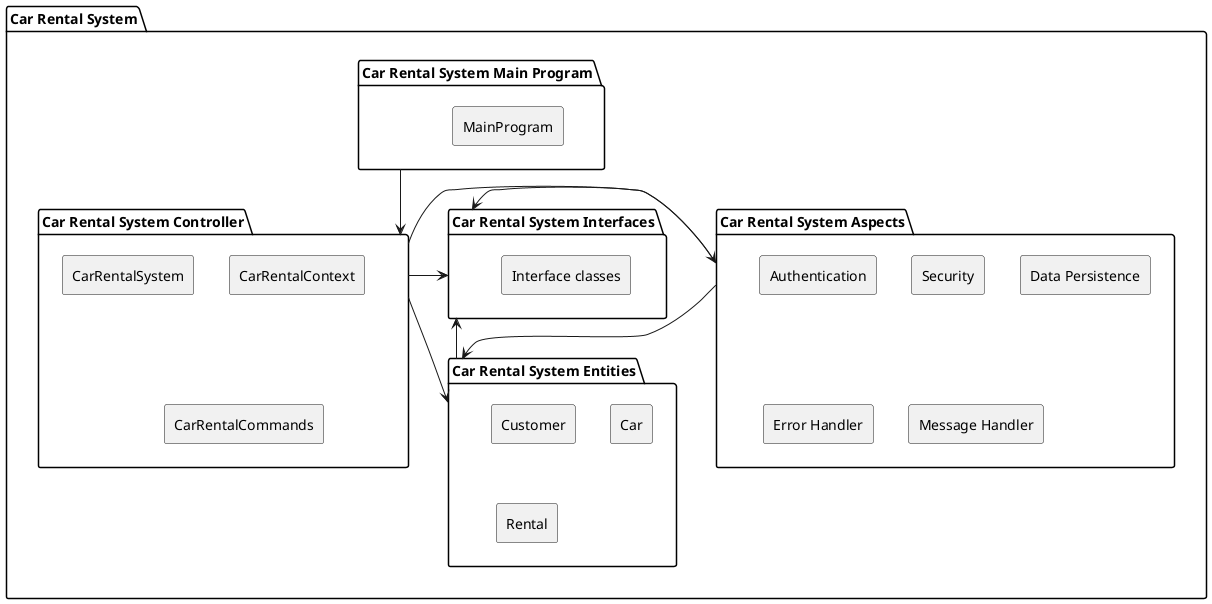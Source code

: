 ﻿@startuml

package "Car Rental System" {

  package "Car Rental System Interfaces" as Interfaces {
    rectangle "Interface classes"
  }

  package "Car Rental System Entities" as Entities {
    rectangle Customer
    rectangle "Car" as Car
    rectangle "Rental" as Rental
  }

  package "Car Rental System Aspects" as Aspects{
    rectangle "Authentication"
    rectangle "Security"
    rectangle "Data Persistence"
    rectangle "Error Handler"
    rectangle "Message Handler"
    rectangle "Data Persistence"
  }

  package "Car Rental System Controller" as Controller {
    rectangle "CarRentalSystem" 
    rectangle "CarRentalContext"
    rectangle "CarRentalCommands"
  }

  package "Car Rental System Main Program" as Main {
    rectangle "MainProgram" as MainProgram
  }

  Main -down-> Controller

  Controller -right-> Aspects
  Controller -down-> Entities

  Aspects -down-> Entities

  Controller -left-> Interfaces
  Entities -up-> Interfaces
  
  Aspects -> Interfaces
}
@enduml